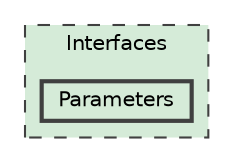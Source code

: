 digraph "C:/Users/tkefauver/Source/Repos/MonkeyPaste/Common/MonkeyPaste.Common.Plugin/Interfaces/Parameters"
{
 // LATEX_PDF_SIZE
  bgcolor="transparent";
  edge [fontname=Helvetica,fontsize=10,labelfontname=Helvetica,labelfontsize=10];
  node [fontname=Helvetica,fontsize=10,shape=box,height=0.2,width=0.4];
  compound=true
  subgraph clusterdir_d7a24015de3ad3397ba9b230e38f5b53 {
    graph [ bgcolor="#d5ebd8", pencolor="grey25", label="Interfaces", fontname=Helvetica,fontsize=10 style="filled,dashed", URL="dir_d7a24015de3ad3397ba9b230e38f5b53.html",tooltip=""]
  dir_eae04b1bf1fad95b8376319878e9b0b6 [label="Parameters", fillcolor="#d5ebd8", color="grey25", style="filled,bold", URL="dir_eae04b1bf1fad95b8376319878e9b0b6.html",tooltip=""];
  }
}
